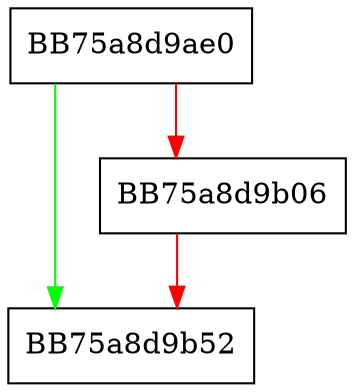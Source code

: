 digraph log {
  node [shape="box"];
  graph [splines=ortho];
  BB75a8d9ae0 -> BB75a8d9b52 [color="green"];
  BB75a8d9ae0 -> BB75a8d9b06 [color="red"];
  BB75a8d9b06 -> BB75a8d9b52 [color="red"];
}